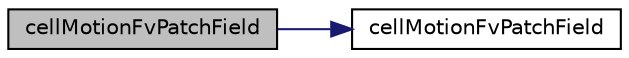 digraph "cellMotionFvPatchField"
{
  bgcolor="transparent";
  edge [fontname="Helvetica",fontsize="10",labelfontname="Helvetica",labelfontsize="10"];
  node [fontname="Helvetica",fontsize="10",shape=record];
  rankdir="LR";
  Node10 [label="cellMotionFvPatchField",height=0.2,width=0.4,color="black", fillcolor="grey75", style="filled", fontcolor="black"];
  Node10 -> Node11 [color="midnightblue",fontsize="10",style="solid",fontname="Helvetica"];
  Node11 [label="cellMotionFvPatchField",height=0.2,width=0.4,color="black",URL="$a24465.html#aa14c859be779ba66eca77b4b40b7147a",tooltip="Construct from patch and internal field. "];
}
